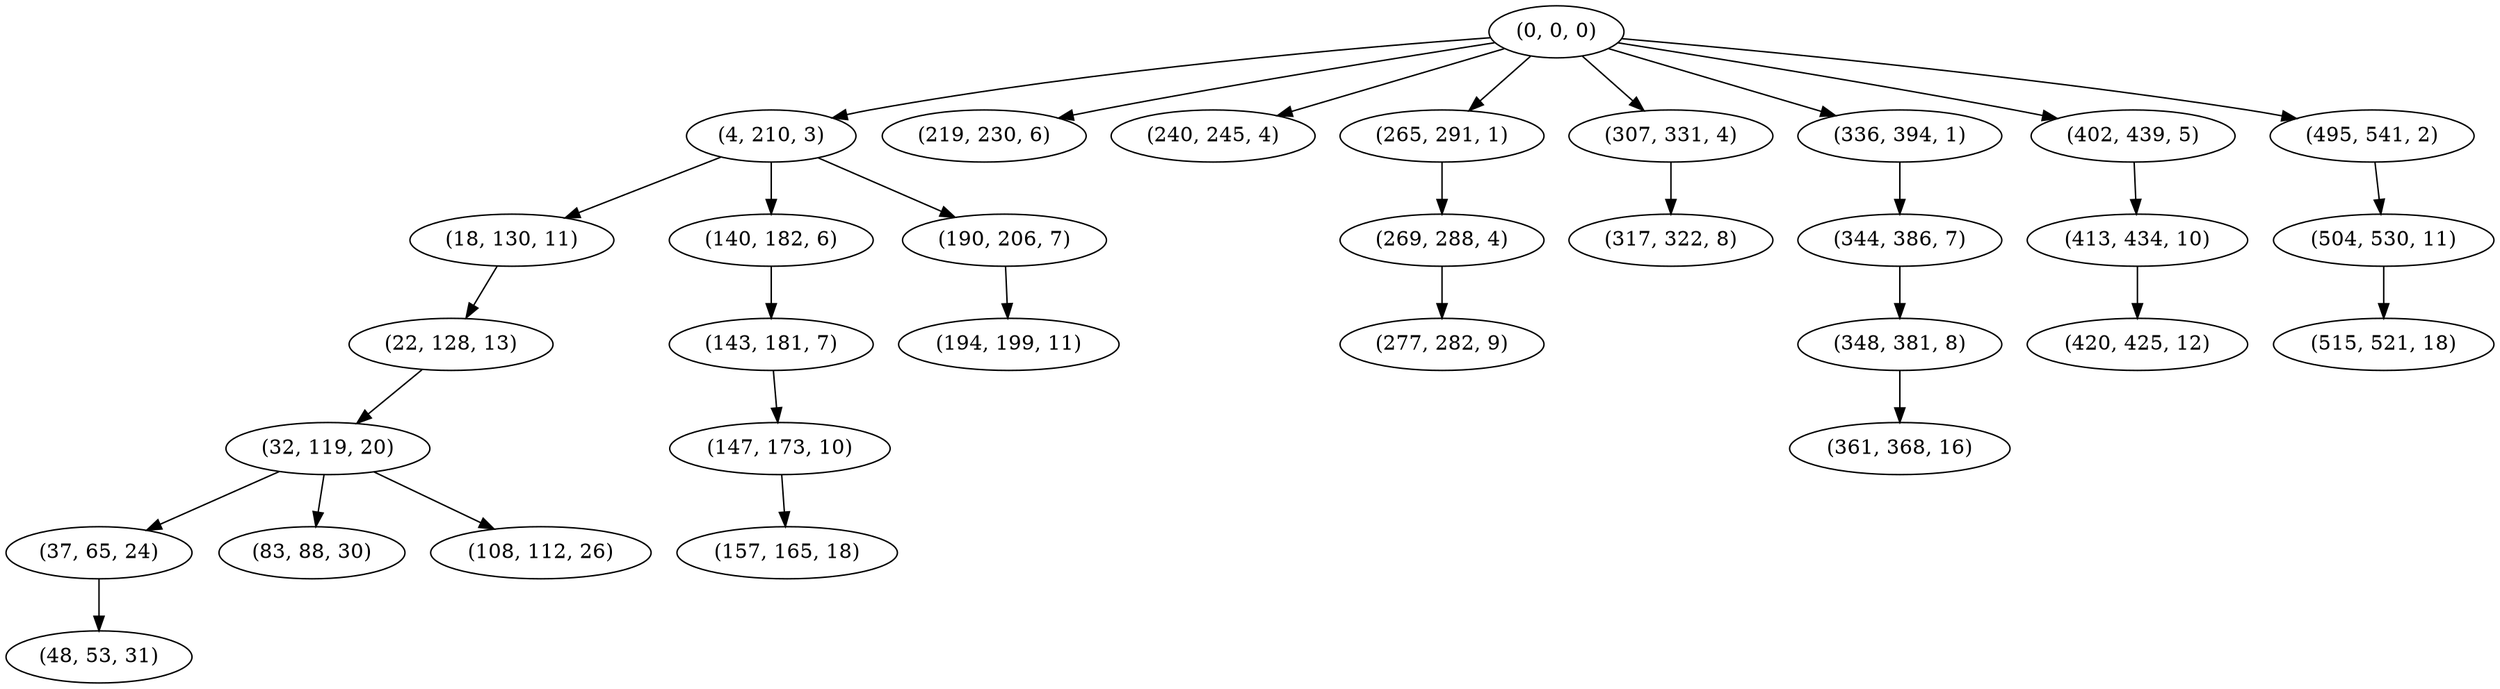 digraph tree {
    "(0, 0, 0)";
    "(4, 210, 3)";
    "(18, 130, 11)";
    "(22, 128, 13)";
    "(32, 119, 20)";
    "(37, 65, 24)";
    "(48, 53, 31)";
    "(83, 88, 30)";
    "(108, 112, 26)";
    "(140, 182, 6)";
    "(143, 181, 7)";
    "(147, 173, 10)";
    "(157, 165, 18)";
    "(190, 206, 7)";
    "(194, 199, 11)";
    "(219, 230, 6)";
    "(240, 245, 4)";
    "(265, 291, 1)";
    "(269, 288, 4)";
    "(277, 282, 9)";
    "(307, 331, 4)";
    "(317, 322, 8)";
    "(336, 394, 1)";
    "(344, 386, 7)";
    "(348, 381, 8)";
    "(361, 368, 16)";
    "(402, 439, 5)";
    "(413, 434, 10)";
    "(420, 425, 12)";
    "(495, 541, 2)";
    "(504, 530, 11)";
    "(515, 521, 18)";
    "(0, 0, 0)" -> "(4, 210, 3)";
    "(0, 0, 0)" -> "(219, 230, 6)";
    "(0, 0, 0)" -> "(240, 245, 4)";
    "(0, 0, 0)" -> "(265, 291, 1)";
    "(0, 0, 0)" -> "(307, 331, 4)";
    "(0, 0, 0)" -> "(336, 394, 1)";
    "(0, 0, 0)" -> "(402, 439, 5)";
    "(0, 0, 0)" -> "(495, 541, 2)";
    "(4, 210, 3)" -> "(18, 130, 11)";
    "(4, 210, 3)" -> "(140, 182, 6)";
    "(4, 210, 3)" -> "(190, 206, 7)";
    "(18, 130, 11)" -> "(22, 128, 13)";
    "(22, 128, 13)" -> "(32, 119, 20)";
    "(32, 119, 20)" -> "(37, 65, 24)";
    "(32, 119, 20)" -> "(83, 88, 30)";
    "(32, 119, 20)" -> "(108, 112, 26)";
    "(37, 65, 24)" -> "(48, 53, 31)";
    "(140, 182, 6)" -> "(143, 181, 7)";
    "(143, 181, 7)" -> "(147, 173, 10)";
    "(147, 173, 10)" -> "(157, 165, 18)";
    "(190, 206, 7)" -> "(194, 199, 11)";
    "(265, 291, 1)" -> "(269, 288, 4)";
    "(269, 288, 4)" -> "(277, 282, 9)";
    "(307, 331, 4)" -> "(317, 322, 8)";
    "(336, 394, 1)" -> "(344, 386, 7)";
    "(344, 386, 7)" -> "(348, 381, 8)";
    "(348, 381, 8)" -> "(361, 368, 16)";
    "(402, 439, 5)" -> "(413, 434, 10)";
    "(413, 434, 10)" -> "(420, 425, 12)";
    "(495, 541, 2)" -> "(504, 530, 11)";
    "(504, 530, 11)" -> "(515, 521, 18)";
}

